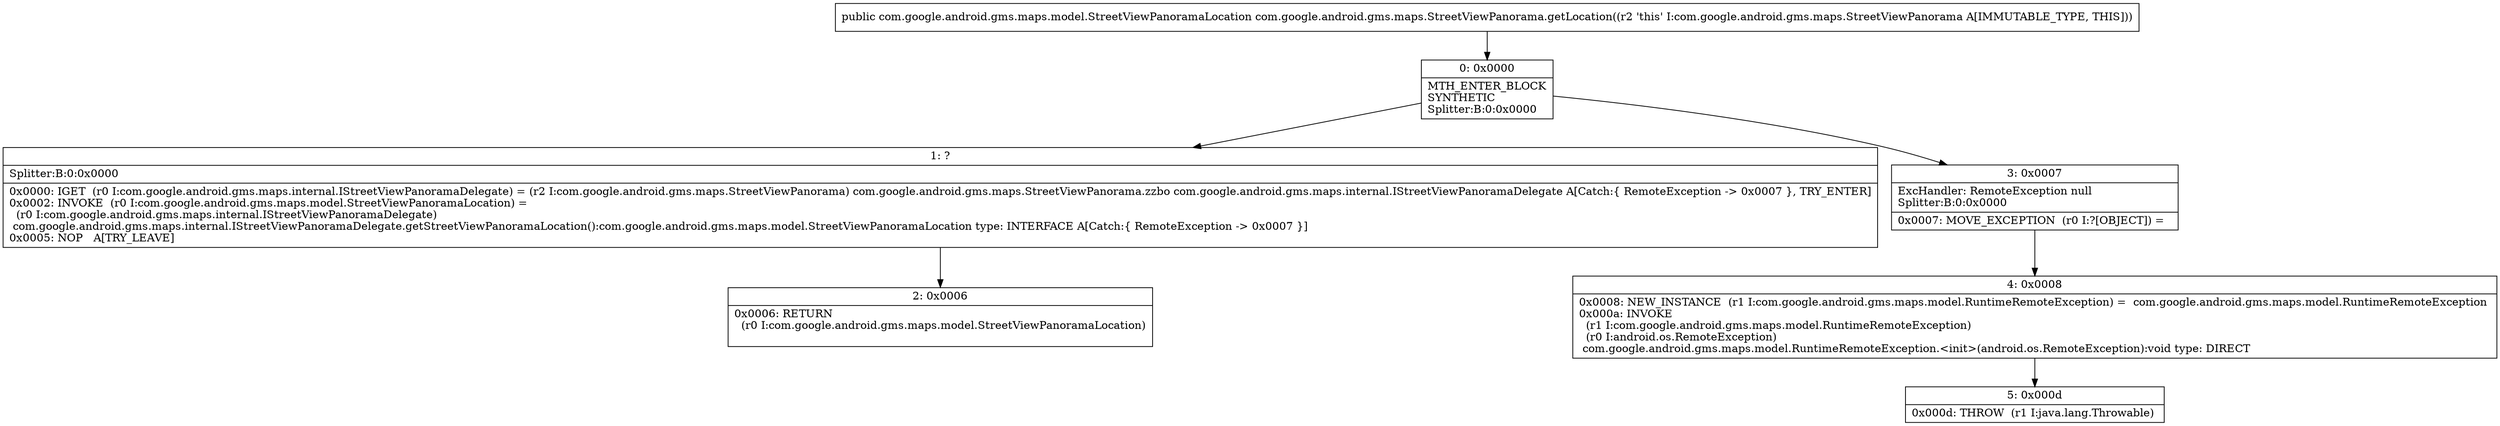 digraph "CFG forcom.google.android.gms.maps.StreetViewPanorama.getLocation()Lcom\/google\/android\/gms\/maps\/model\/StreetViewPanoramaLocation;" {
Node_0 [shape=record,label="{0\:\ 0x0000|MTH_ENTER_BLOCK\lSYNTHETIC\lSplitter:B:0:0x0000\l}"];
Node_1 [shape=record,label="{1\:\ ?|Splitter:B:0:0x0000\l|0x0000: IGET  (r0 I:com.google.android.gms.maps.internal.IStreetViewPanoramaDelegate) = (r2 I:com.google.android.gms.maps.StreetViewPanorama) com.google.android.gms.maps.StreetViewPanorama.zzbo com.google.android.gms.maps.internal.IStreetViewPanoramaDelegate A[Catch:\{ RemoteException \-\> 0x0007 \}, TRY_ENTER]\l0x0002: INVOKE  (r0 I:com.google.android.gms.maps.model.StreetViewPanoramaLocation) = \l  (r0 I:com.google.android.gms.maps.internal.IStreetViewPanoramaDelegate)\l com.google.android.gms.maps.internal.IStreetViewPanoramaDelegate.getStreetViewPanoramaLocation():com.google.android.gms.maps.model.StreetViewPanoramaLocation type: INTERFACE A[Catch:\{ RemoteException \-\> 0x0007 \}]\l0x0005: NOP   A[TRY_LEAVE]\l}"];
Node_2 [shape=record,label="{2\:\ 0x0006|0x0006: RETURN  \l  (r0 I:com.google.android.gms.maps.model.StreetViewPanoramaLocation)\l \l}"];
Node_3 [shape=record,label="{3\:\ 0x0007|ExcHandler: RemoteException null\lSplitter:B:0:0x0000\l|0x0007: MOVE_EXCEPTION  (r0 I:?[OBJECT]) =  \l}"];
Node_4 [shape=record,label="{4\:\ 0x0008|0x0008: NEW_INSTANCE  (r1 I:com.google.android.gms.maps.model.RuntimeRemoteException) =  com.google.android.gms.maps.model.RuntimeRemoteException \l0x000a: INVOKE  \l  (r1 I:com.google.android.gms.maps.model.RuntimeRemoteException)\l  (r0 I:android.os.RemoteException)\l com.google.android.gms.maps.model.RuntimeRemoteException.\<init\>(android.os.RemoteException):void type: DIRECT \l}"];
Node_5 [shape=record,label="{5\:\ 0x000d|0x000d: THROW  (r1 I:java.lang.Throwable) \l}"];
MethodNode[shape=record,label="{public com.google.android.gms.maps.model.StreetViewPanoramaLocation com.google.android.gms.maps.StreetViewPanorama.getLocation((r2 'this' I:com.google.android.gms.maps.StreetViewPanorama A[IMMUTABLE_TYPE, THIS])) }"];
MethodNode -> Node_0;
Node_0 -> Node_1;
Node_0 -> Node_3;
Node_1 -> Node_2;
Node_3 -> Node_4;
Node_4 -> Node_5;
}

